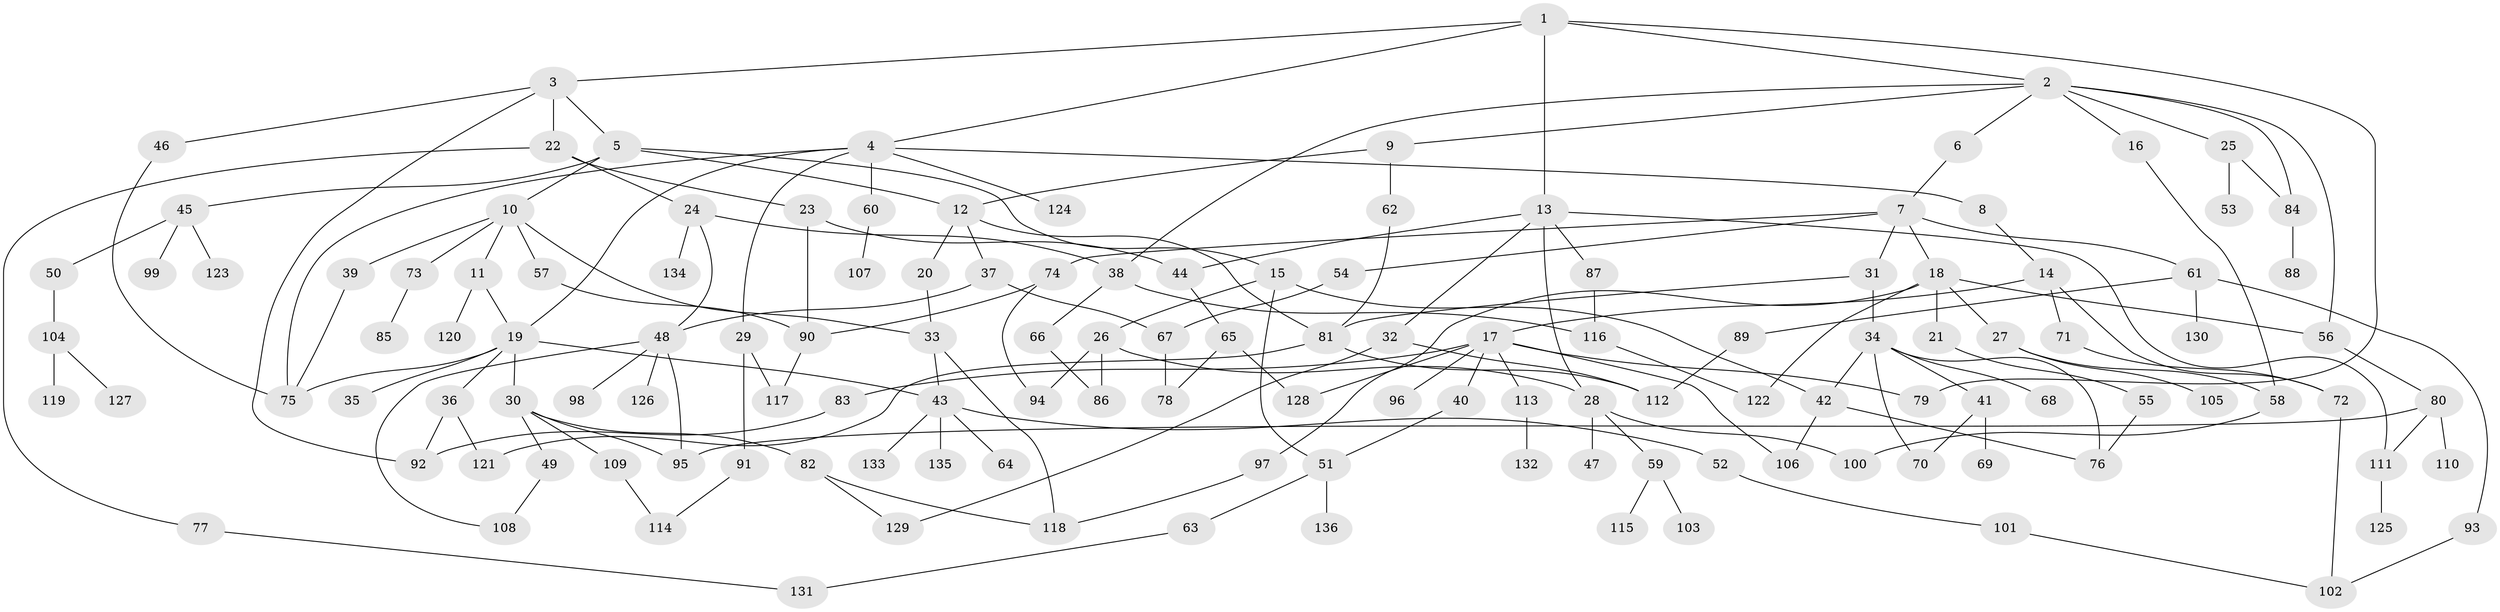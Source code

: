 // coarse degree distribution, {29: 0.025, 8: 0.025, 6: 0.025, 7: 0.05, 3: 0.125, 2: 0.425, 5: 0.025, 4: 0.025, 1: 0.275}
// Generated by graph-tools (version 1.1) at 2025/17/03/04/25 18:17:02]
// undirected, 136 vertices, 186 edges
graph export_dot {
graph [start="1"]
  node [color=gray90,style=filled];
  1;
  2;
  3;
  4;
  5;
  6;
  7;
  8;
  9;
  10;
  11;
  12;
  13;
  14;
  15;
  16;
  17;
  18;
  19;
  20;
  21;
  22;
  23;
  24;
  25;
  26;
  27;
  28;
  29;
  30;
  31;
  32;
  33;
  34;
  35;
  36;
  37;
  38;
  39;
  40;
  41;
  42;
  43;
  44;
  45;
  46;
  47;
  48;
  49;
  50;
  51;
  52;
  53;
  54;
  55;
  56;
  57;
  58;
  59;
  60;
  61;
  62;
  63;
  64;
  65;
  66;
  67;
  68;
  69;
  70;
  71;
  72;
  73;
  74;
  75;
  76;
  77;
  78;
  79;
  80;
  81;
  82;
  83;
  84;
  85;
  86;
  87;
  88;
  89;
  90;
  91;
  92;
  93;
  94;
  95;
  96;
  97;
  98;
  99;
  100;
  101;
  102;
  103;
  104;
  105;
  106;
  107;
  108;
  109;
  110;
  111;
  112;
  113;
  114;
  115;
  116;
  117;
  118;
  119;
  120;
  121;
  122;
  123;
  124;
  125;
  126;
  127;
  128;
  129;
  130;
  131;
  132;
  133;
  134;
  135;
  136;
  1 -- 2;
  1 -- 3;
  1 -- 4;
  1 -- 13;
  1 -- 79;
  2 -- 6;
  2 -- 9;
  2 -- 16;
  2 -- 25;
  2 -- 56;
  2 -- 84;
  2 -- 38;
  3 -- 5;
  3 -- 22;
  3 -- 46;
  3 -- 92;
  4 -- 8;
  4 -- 29;
  4 -- 60;
  4 -- 75;
  4 -- 124;
  4 -- 19;
  5 -- 10;
  5 -- 15;
  5 -- 45;
  5 -- 12;
  6 -- 7;
  7 -- 18;
  7 -- 31;
  7 -- 54;
  7 -- 61;
  7 -- 74;
  8 -- 14;
  9 -- 12;
  9 -- 62;
  10 -- 11;
  10 -- 39;
  10 -- 57;
  10 -- 73;
  10 -- 33;
  11 -- 19;
  11 -- 120;
  12 -- 20;
  12 -- 37;
  12 -- 81;
  13 -- 28;
  13 -- 32;
  13 -- 44;
  13 -- 87;
  13 -- 111;
  14 -- 17;
  14 -- 71;
  14 -- 72;
  15 -- 26;
  15 -- 42;
  15 -- 51;
  16 -- 58;
  17 -- 40;
  17 -- 79;
  17 -- 83;
  17 -- 96;
  17 -- 106;
  17 -- 113;
  17 -- 128;
  18 -- 21;
  18 -- 27;
  18 -- 56;
  18 -- 97;
  18 -- 122;
  19 -- 30;
  19 -- 35;
  19 -- 36;
  19 -- 43;
  19 -- 75;
  20 -- 33;
  21 -- 55;
  22 -- 23;
  22 -- 24;
  22 -- 77;
  23 -- 90;
  23 -- 44;
  24 -- 38;
  24 -- 48;
  24 -- 134;
  25 -- 53;
  25 -- 84;
  26 -- 86;
  26 -- 94;
  26 -- 28;
  27 -- 105;
  27 -- 58;
  28 -- 47;
  28 -- 59;
  28 -- 100;
  29 -- 91;
  29 -- 117;
  30 -- 49;
  30 -- 82;
  30 -- 95;
  30 -- 109;
  31 -- 34;
  31 -- 81;
  32 -- 112;
  32 -- 129;
  33 -- 43;
  33 -- 118;
  34 -- 41;
  34 -- 68;
  34 -- 76;
  34 -- 42;
  34 -- 70;
  36 -- 121;
  36 -- 92;
  37 -- 48;
  37 -- 67;
  38 -- 66;
  38 -- 116;
  39 -- 75;
  40 -- 51;
  41 -- 69;
  41 -- 70;
  42 -- 76;
  42 -- 106;
  43 -- 52;
  43 -- 64;
  43 -- 133;
  43 -- 135;
  44 -- 65;
  45 -- 50;
  45 -- 99;
  45 -- 123;
  46 -- 75;
  48 -- 98;
  48 -- 108;
  48 -- 126;
  48 -- 95;
  49 -- 108;
  50 -- 104;
  51 -- 63;
  51 -- 136;
  52 -- 101;
  54 -- 67;
  55 -- 76;
  56 -- 80;
  57 -- 90;
  58 -- 100;
  59 -- 103;
  59 -- 115;
  60 -- 107;
  61 -- 89;
  61 -- 93;
  61 -- 130;
  62 -- 81;
  63 -- 131;
  65 -- 78;
  65 -- 128;
  66 -- 86;
  67 -- 78;
  71 -- 72;
  72 -- 102;
  73 -- 85;
  74 -- 94;
  74 -- 90;
  77 -- 131;
  80 -- 110;
  80 -- 95;
  80 -- 111;
  81 -- 112;
  81 -- 121;
  82 -- 129;
  82 -- 118;
  83 -- 92;
  84 -- 88;
  87 -- 116;
  89 -- 112;
  90 -- 117;
  91 -- 114;
  93 -- 102;
  97 -- 118;
  101 -- 102;
  104 -- 119;
  104 -- 127;
  109 -- 114;
  111 -- 125;
  113 -- 132;
  116 -- 122;
}
